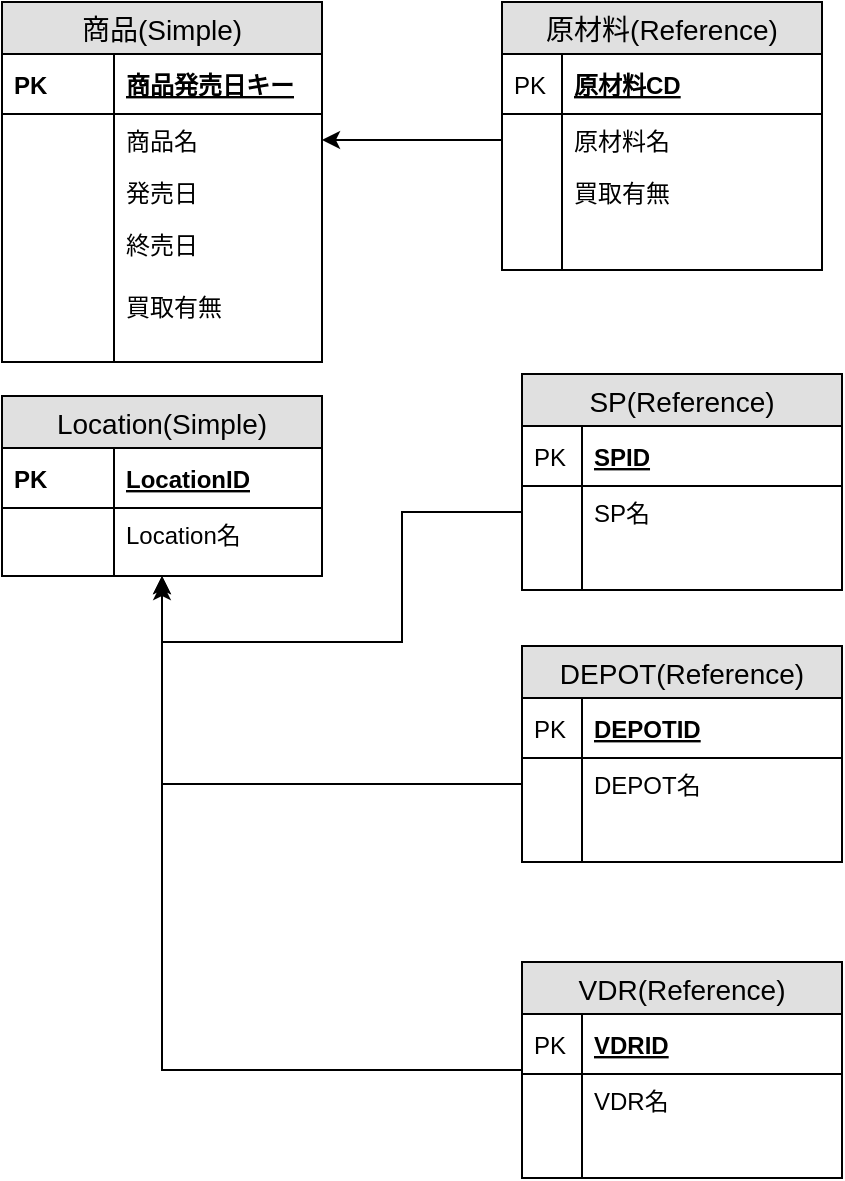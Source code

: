 <mxfile version="10.9.4" type="github"><diagram name="Page-1" id="e56a1550-8fbb-45ad-956c-1786394a9013"><mxGraphModel dx="2062" dy="764" grid="1" gridSize="10" guides="1" tooltips="1" connect="1" arrows="1" fold="1" page="1" pageScale="1" pageWidth="1100" pageHeight="850" background="#ffffff" math="0" shadow="0"><root><mxCell id="0"/><mxCell id="1" parent="0"/><mxCell id="QHdMc44s9FhLpH0v4eKT-12" value="原材料(Reference)" style="swimlane;fontStyle=0;childLayout=stackLayout;horizontal=1;startSize=26;fillColor=#e0e0e0;horizontalStack=0;resizeParent=1;resizeParentMax=0;resizeLast=0;collapsible=1;marginBottom=0;swimlaneFillColor=#ffffff;align=center;fontSize=14;" parent="1" vertex="1"><mxGeometry x="280" y="80" width="160" height="134" as="geometry"/></mxCell><mxCell id="QHdMc44s9FhLpH0v4eKT-13" value="原材料CD" style="shape=partialRectangle;top=0;left=0;right=0;bottom=1;align=left;verticalAlign=middle;fillColor=none;spacingLeft=34;spacingRight=4;overflow=hidden;rotatable=0;points=[[0,0.5],[1,0.5]];portConstraint=eastwest;dropTarget=0;fontStyle=5;fontSize=12;" parent="QHdMc44s9FhLpH0v4eKT-12" vertex="1"><mxGeometry y="26" width="160" height="30" as="geometry"/></mxCell><mxCell id="QHdMc44s9FhLpH0v4eKT-14" value="PK" style="shape=partialRectangle;top=0;left=0;bottom=0;fillColor=none;align=left;verticalAlign=middle;spacingLeft=4;spacingRight=4;overflow=hidden;rotatable=0;points=[];portConstraint=eastwest;part=1;fontSize=12;" parent="QHdMc44s9FhLpH0v4eKT-13" vertex="1" connectable="0"><mxGeometry width="30" height="30" as="geometry"/></mxCell><mxCell id="QHdMc44s9FhLpH0v4eKT-15" value="原材料名" style="shape=partialRectangle;top=0;left=0;right=0;bottom=0;align=left;verticalAlign=top;fillColor=none;spacingLeft=34;spacingRight=4;overflow=hidden;rotatable=0;points=[[0,0.5],[1,0.5]];portConstraint=eastwest;dropTarget=0;fontSize=12;" parent="QHdMc44s9FhLpH0v4eKT-12" vertex="1"><mxGeometry y="56" width="160" height="26" as="geometry"/></mxCell><mxCell id="QHdMc44s9FhLpH0v4eKT-16" value="" style="shape=partialRectangle;top=0;left=0;bottom=0;fillColor=none;align=left;verticalAlign=top;spacingLeft=4;spacingRight=4;overflow=hidden;rotatable=0;points=[];portConstraint=eastwest;part=1;fontSize=12;" parent="QHdMc44s9FhLpH0v4eKT-15" vertex="1" connectable="0"><mxGeometry width="30" height="26" as="geometry"/></mxCell><mxCell id="QHdMc44s9FhLpH0v4eKT-19" value="買取有無" style="shape=partialRectangle;top=0;left=0;right=0;bottom=0;align=left;verticalAlign=top;fillColor=none;spacingLeft=34;spacingRight=4;overflow=hidden;rotatable=0;points=[[0,0.5],[1,0.5]];portConstraint=eastwest;dropTarget=0;fontSize=12;" parent="QHdMc44s9FhLpH0v4eKT-12" vertex="1"><mxGeometry y="82" width="160" height="26" as="geometry"/></mxCell><mxCell id="QHdMc44s9FhLpH0v4eKT-20" value="" style="shape=partialRectangle;top=0;left=0;bottom=0;fillColor=none;align=left;verticalAlign=top;spacingLeft=4;spacingRight=4;overflow=hidden;rotatable=0;points=[];portConstraint=eastwest;part=1;fontSize=12;" parent="QHdMc44s9FhLpH0v4eKT-19" vertex="1" connectable="0"><mxGeometry width="30" height="26" as="geometry"/></mxCell><mxCell id="QHdMc44s9FhLpH0v4eKT-17" value="" style="shape=partialRectangle;top=0;left=0;right=0;bottom=0;align=left;verticalAlign=top;fillColor=none;spacingLeft=34;spacingRight=4;overflow=hidden;rotatable=0;points=[[0,0.5],[1,0.5]];portConstraint=eastwest;dropTarget=0;fontSize=12;" parent="QHdMc44s9FhLpH0v4eKT-12" vertex="1"><mxGeometry y="108" width="160" height="26" as="geometry"/></mxCell><mxCell id="QHdMc44s9FhLpH0v4eKT-18" value="" style="shape=partialRectangle;top=0;left=0;bottom=0;fillColor=none;align=left;verticalAlign=top;spacingLeft=4;spacingRight=4;overflow=hidden;rotatable=0;points=[];portConstraint=eastwest;part=1;fontSize=12;" parent="QHdMc44s9FhLpH0v4eKT-17" vertex="1" connectable="0"><mxGeometry width="30" height="26" as="geometry"/></mxCell><mxCell id="QHdMc44s9FhLpH0v4eKT-30" value="商品(Simple)" style="swimlane;fontStyle=0;childLayout=stackLayout;horizontal=1;startSize=26;fillColor=#e0e0e0;horizontalStack=0;resizeParent=1;resizeParentMax=0;resizeLast=0;collapsible=1;marginBottom=0;swimlaneFillColor=#ffffff;align=center;fontSize=14;" parent="1" vertex="1"><mxGeometry x="30" y="80" width="160" height="180" as="geometry"/></mxCell><mxCell id="QHdMc44s9FhLpH0v4eKT-33" value="商品発売日キー" style="shape=partialRectangle;top=0;left=0;right=0;bottom=1;align=left;verticalAlign=middle;fillColor=none;spacingLeft=60;spacingRight=4;overflow=hidden;rotatable=0;points=[[0,0.5],[1,0.5]];portConstraint=eastwest;dropTarget=0;fontStyle=5;fontSize=12;" parent="QHdMc44s9FhLpH0v4eKT-30" vertex="1"><mxGeometry y="26" width="160" height="30" as="geometry"/></mxCell><mxCell id="QHdMc44s9FhLpH0v4eKT-34" value="PK" style="shape=partialRectangle;fontStyle=1;top=0;left=0;bottom=0;fillColor=none;align=left;verticalAlign=middle;spacingLeft=4;spacingRight=4;overflow=hidden;rotatable=0;points=[];portConstraint=eastwest;part=1;fontSize=12;" parent="QHdMc44s9FhLpH0v4eKT-33" vertex="1" connectable="0"><mxGeometry width="56" height="30" as="geometry"/></mxCell><mxCell id="QHdMc44s9FhLpH0v4eKT-35" value="商品名" style="shape=partialRectangle;top=0;left=0;right=0;bottom=0;align=left;verticalAlign=top;fillColor=none;spacingLeft=60;spacingRight=4;overflow=hidden;rotatable=0;points=[[0,0.5],[1,0.5]];portConstraint=eastwest;dropTarget=0;fontSize=12;" parent="QHdMc44s9FhLpH0v4eKT-30" vertex="1"><mxGeometry y="56" width="160" height="26" as="geometry"/></mxCell><mxCell id="QHdMc44s9FhLpH0v4eKT-36" value="" style="shape=partialRectangle;top=0;left=0;bottom=0;fillColor=none;align=left;verticalAlign=top;spacingLeft=4;spacingRight=4;overflow=hidden;rotatable=0;points=[];portConstraint=eastwest;part=1;fontSize=12;" parent="QHdMc44s9FhLpH0v4eKT-35" vertex="1" connectable="0"><mxGeometry width="56" height="26" as="geometry"/></mxCell><mxCell id="QHdMc44s9FhLpH0v4eKT-38" value="発売日" style="shape=partialRectangle;top=0;left=0;right=0;bottom=0;align=left;verticalAlign=top;fillColor=none;spacingLeft=60;spacingRight=4;overflow=hidden;rotatable=0;points=[[0,0.5],[1,0.5]];portConstraint=eastwest;dropTarget=0;fontSize=12;" parent="QHdMc44s9FhLpH0v4eKT-30" vertex="1"><mxGeometry y="82" width="160" height="26" as="geometry"/></mxCell><mxCell id="QHdMc44s9FhLpH0v4eKT-39" value="" style="shape=partialRectangle;top=0;left=0;bottom=0;fillColor=none;align=left;verticalAlign=top;spacingLeft=4;spacingRight=4;overflow=hidden;rotatable=0;points=[];portConstraint=eastwest;part=1;fontSize=12;" parent="QHdMc44s9FhLpH0v4eKT-38" vertex="1" connectable="0"><mxGeometry width="56" height="26" as="geometry"/></mxCell><mxCell id="QHdMc44s9FhLpH0v4eKT-40" value="終売日" style="shape=partialRectangle;top=0;left=0;right=0;bottom=0;align=left;verticalAlign=top;fillColor=none;spacingLeft=60;spacingRight=4;overflow=hidden;rotatable=0;points=[[0,0.5],[1,0.5]];portConstraint=eastwest;dropTarget=0;fontSize=12;" parent="QHdMc44s9FhLpH0v4eKT-30" vertex="1"><mxGeometry y="108" width="160" height="26" as="geometry"/></mxCell><mxCell id="QHdMc44s9FhLpH0v4eKT-41" value="" style="shape=partialRectangle;top=0;left=0;bottom=0;fillColor=none;align=left;verticalAlign=top;spacingLeft=4;spacingRight=4;overflow=hidden;rotatable=0;points=[];portConstraint=eastwest;part=1;fontSize=12;" parent="QHdMc44s9FhLpH0v4eKT-40" vertex="1" connectable="0"><mxGeometry width="56" height="26" as="geometry"/></mxCell><mxCell id="QHdMc44s9FhLpH0v4eKT-31" value="" style="shape=partialRectangle;top=0;left=0;right=0;bottom=0;align=left;verticalAlign=middle;fillColor=none;spacingLeft=60;spacingRight=4;overflow=hidden;rotatable=0;points=[[0,0.5],[1,0.5]];portConstraint=eastwest;dropTarget=0;fontStyle=5;fontSize=12;" parent="QHdMc44s9FhLpH0v4eKT-30" vertex="1"><mxGeometry y="134" width="160" height="46" as="geometry"/></mxCell><mxCell id="QHdMc44s9FhLpH0v4eKT-32" value="" style="shape=partialRectangle;fontStyle=1;top=0;left=0;bottom=0;fillColor=none;align=left;verticalAlign=middle;spacingLeft=4;spacingRight=4;overflow=hidden;rotatable=0;points=[];portConstraint=eastwest;part=1;fontSize=12;" parent="QHdMc44s9FhLpH0v4eKT-31" vertex="1" connectable="0"><mxGeometry width="56" height="46" as="geometry"/></mxCell><mxCell id="QHdMc44s9FhLpH0v4eKT-42" value="買取有無" style="shape=partialRectangle;top=0;left=0;right=0;bottom=0;align=left;verticalAlign=top;fillColor=none;spacingLeft=60;spacingRight=4;overflow=hidden;rotatable=0;points=[[0,0.5],[1,0.5]];portConstraint=eastwest;dropTarget=0;fontSize=12;" parent="1" vertex="1"><mxGeometry x="30" y="219" width="160" height="26" as="geometry"/></mxCell><mxCell id="QHdMc44s9FhLpH0v4eKT-43" value="" style="shape=partialRectangle;top=0;left=0;bottom=0;fillColor=none;align=left;verticalAlign=top;spacingLeft=4;spacingRight=4;overflow=hidden;rotatable=0;points=[];portConstraint=eastwest;part=1;fontSize=12;" parent="QHdMc44s9FhLpH0v4eKT-42" vertex="1" connectable="0"><mxGeometry width="56" height="26" as="geometry"/></mxCell><object label="" Relationship="Refrence" id="QHdMc44s9FhLpH0v4eKT-44"><mxCell style="edgeStyle=orthogonalEdgeStyle;rounded=0;orthogonalLoop=1;jettySize=auto;html=1;entryX=1;entryY=0.5;entryDx=0;entryDy=0;" parent="1" source="QHdMc44s9FhLpH0v4eKT-15" target="QHdMc44s9FhLpH0v4eKT-35" edge="1"><mxGeometry relative="1" as="geometry"/></mxCell></object><mxCell id="QHdMc44s9FhLpH0v4eKT-45" value="Location(Simple)" style="swimlane;fontStyle=0;childLayout=stackLayout;horizontal=1;startSize=26;fillColor=#e0e0e0;horizontalStack=0;resizeParent=1;resizeParentMax=0;resizeLast=0;collapsible=1;marginBottom=0;swimlaneFillColor=#ffffff;align=center;fontSize=14;" parent="1" vertex="1"><mxGeometry x="30" y="277" width="160" height="90" as="geometry"/></mxCell><mxCell id="QHdMc44s9FhLpH0v4eKT-46" value="LocationID" style="shape=partialRectangle;top=0;left=0;right=0;bottom=1;align=left;verticalAlign=middle;fillColor=none;spacingLeft=60;spacingRight=4;overflow=hidden;rotatable=0;points=[[0,0.5],[1,0.5]];portConstraint=eastwest;dropTarget=0;fontStyle=5;fontSize=12;" parent="QHdMc44s9FhLpH0v4eKT-45" vertex="1"><mxGeometry y="26" width="160" height="30" as="geometry"/></mxCell><mxCell id="QHdMc44s9FhLpH0v4eKT-47" value="PK" style="shape=partialRectangle;fontStyle=1;top=0;left=0;bottom=0;fillColor=none;align=left;verticalAlign=middle;spacingLeft=4;spacingRight=4;overflow=hidden;rotatable=0;points=[];portConstraint=eastwest;part=1;fontSize=12;" parent="QHdMc44s9FhLpH0v4eKT-46" vertex="1" connectable="0"><mxGeometry width="56" height="30" as="geometry"/></mxCell><mxCell id="QHdMc44s9FhLpH0v4eKT-48" value="Location名" style="shape=partialRectangle;top=0;left=0;right=0;bottom=0;align=left;verticalAlign=top;fillColor=none;spacingLeft=60;spacingRight=4;overflow=hidden;rotatable=0;points=[[0,0.5],[1,0.5]];portConstraint=eastwest;dropTarget=0;fontSize=12;" parent="QHdMc44s9FhLpH0v4eKT-45" vertex="1"><mxGeometry y="56" width="160" height="26" as="geometry"/></mxCell><mxCell id="QHdMc44s9FhLpH0v4eKT-49" value="" style="shape=partialRectangle;top=0;left=0;bottom=0;fillColor=none;align=left;verticalAlign=top;spacingLeft=4;spacingRight=4;overflow=hidden;rotatable=0;points=[];portConstraint=eastwest;part=1;fontSize=12;" parent="QHdMc44s9FhLpH0v4eKT-48" vertex="1" connectable="0"><mxGeometry width="56" height="26" as="geometry"/></mxCell><mxCell id="QHdMc44s9FhLpH0v4eKT-54" value="" style="shape=partialRectangle;top=0;left=0;right=0;bottom=0;align=left;verticalAlign=middle;fillColor=none;spacingLeft=60;spacingRight=4;overflow=hidden;rotatable=0;points=[[0,0.5],[1,0.5]];portConstraint=eastwest;dropTarget=0;fontStyle=5;fontSize=12;" parent="QHdMc44s9FhLpH0v4eKT-45" vertex="1"><mxGeometry y="82" width="160" height="8" as="geometry"/></mxCell><mxCell id="QHdMc44s9FhLpH0v4eKT-55" value="" style="shape=partialRectangle;fontStyle=1;top=0;left=0;bottom=0;fillColor=none;align=left;verticalAlign=middle;spacingLeft=4;spacingRight=4;overflow=hidden;rotatable=0;points=[];portConstraint=eastwest;part=1;fontSize=12;" parent="QHdMc44s9FhLpH0v4eKT-54" vertex="1" connectable="0"><mxGeometry width="56" height="8" as="geometry"/></mxCell><mxCell id="QHdMc44s9FhLpH0v4eKT-56" value="SP(Reference)" style="swimlane;fontStyle=0;childLayout=stackLayout;horizontal=1;startSize=26;fillColor=#e0e0e0;horizontalStack=0;resizeParent=1;resizeParentMax=0;resizeLast=0;collapsible=1;marginBottom=0;swimlaneFillColor=#ffffff;align=center;fontSize=14;" parent="1" vertex="1"><mxGeometry x="290" y="266" width="160" height="108" as="geometry"/></mxCell><mxCell id="QHdMc44s9FhLpH0v4eKT-57" value="SPID" style="shape=partialRectangle;top=0;left=0;right=0;bottom=1;align=left;verticalAlign=middle;fillColor=none;spacingLeft=34;spacingRight=4;overflow=hidden;rotatable=0;points=[[0,0.5],[1,0.5]];portConstraint=eastwest;dropTarget=0;fontStyle=5;fontSize=12;" parent="QHdMc44s9FhLpH0v4eKT-56" vertex="1"><mxGeometry y="26" width="160" height="30" as="geometry"/></mxCell><mxCell id="QHdMc44s9FhLpH0v4eKT-58" value="PK" style="shape=partialRectangle;top=0;left=0;bottom=0;fillColor=none;align=left;verticalAlign=middle;spacingLeft=4;spacingRight=4;overflow=hidden;rotatable=0;points=[];portConstraint=eastwest;part=1;fontSize=12;" parent="QHdMc44s9FhLpH0v4eKT-57" vertex="1" connectable="0"><mxGeometry width="30" height="30" as="geometry"/></mxCell><mxCell id="QHdMc44s9FhLpH0v4eKT-59" value="SP名" style="shape=partialRectangle;top=0;left=0;right=0;bottom=0;align=left;verticalAlign=top;fillColor=none;spacingLeft=34;spacingRight=4;overflow=hidden;rotatable=0;points=[[0,0.5],[1,0.5]];portConstraint=eastwest;dropTarget=0;fontSize=12;" parent="QHdMc44s9FhLpH0v4eKT-56" vertex="1"><mxGeometry y="56" width="160" height="26" as="geometry"/></mxCell><mxCell id="QHdMc44s9FhLpH0v4eKT-60" value="" style="shape=partialRectangle;top=0;left=0;bottom=0;fillColor=none;align=left;verticalAlign=top;spacingLeft=4;spacingRight=4;overflow=hidden;rotatable=0;points=[];portConstraint=eastwest;part=1;fontSize=12;" parent="QHdMc44s9FhLpH0v4eKT-59" vertex="1" connectable="0"><mxGeometry width="30" height="26" as="geometry"/></mxCell><mxCell id="QHdMc44s9FhLpH0v4eKT-63" value="" style="shape=partialRectangle;top=0;left=0;right=0;bottom=0;align=left;verticalAlign=top;fillColor=none;spacingLeft=34;spacingRight=4;overflow=hidden;rotatable=0;points=[[0,0.5],[1,0.5]];portConstraint=eastwest;dropTarget=0;fontSize=12;" parent="QHdMc44s9FhLpH0v4eKT-56" vertex="1"><mxGeometry y="82" width="160" height="26" as="geometry"/></mxCell><mxCell id="QHdMc44s9FhLpH0v4eKT-64" value="" style="shape=partialRectangle;top=0;left=0;bottom=0;fillColor=none;align=left;verticalAlign=top;spacingLeft=4;spacingRight=4;overflow=hidden;rotatable=0;points=[];portConstraint=eastwest;part=1;fontSize=12;" parent="QHdMc44s9FhLpH0v4eKT-63" vertex="1" connectable="0"><mxGeometry width="30" height="26" as="geometry"/></mxCell><mxCell id="QHdMc44s9FhLpH0v4eKT-65" value="DEPOT(Reference)" style="swimlane;fontStyle=0;childLayout=stackLayout;horizontal=1;startSize=26;fillColor=#e0e0e0;horizontalStack=0;resizeParent=1;resizeParentMax=0;resizeLast=0;collapsible=1;marginBottom=0;swimlaneFillColor=#ffffff;align=center;fontSize=14;" parent="1" vertex="1"><mxGeometry x="290" y="402" width="160" height="108" as="geometry"><mxRectangle x="290" y="402" width="80" height="26" as="alternateBounds"/></mxGeometry></mxCell><mxCell id="QHdMc44s9FhLpH0v4eKT-66" value="DEPOTID" style="shape=partialRectangle;top=0;left=0;right=0;bottom=1;align=left;verticalAlign=middle;fillColor=none;spacingLeft=34;spacingRight=4;overflow=hidden;rotatable=0;points=[[0,0.5],[1,0.5]];portConstraint=eastwest;dropTarget=0;fontStyle=5;fontSize=12;" parent="QHdMc44s9FhLpH0v4eKT-65" vertex="1"><mxGeometry y="26" width="160" height="30" as="geometry"/></mxCell><mxCell id="QHdMc44s9FhLpH0v4eKT-67" value="PK" style="shape=partialRectangle;top=0;left=0;bottom=0;fillColor=none;align=left;verticalAlign=middle;spacingLeft=4;spacingRight=4;overflow=hidden;rotatable=0;points=[];portConstraint=eastwest;part=1;fontSize=12;" parent="QHdMc44s9FhLpH0v4eKT-66" vertex="1" connectable="0"><mxGeometry width="30" height="30" as="geometry"/></mxCell><mxCell id="QHdMc44s9FhLpH0v4eKT-68" value="DEPOT名" style="shape=partialRectangle;top=0;left=0;right=0;bottom=0;align=left;verticalAlign=top;fillColor=none;spacingLeft=34;spacingRight=4;overflow=hidden;rotatable=0;points=[[0,0.5],[1,0.5]];portConstraint=eastwest;dropTarget=0;fontSize=12;" parent="QHdMc44s9FhLpH0v4eKT-65" vertex="1"><mxGeometry y="56" width="160" height="26" as="geometry"/></mxCell><mxCell id="QHdMc44s9FhLpH0v4eKT-69" value="" style="shape=partialRectangle;top=0;left=0;bottom=0;fillColor=none;align=left;verticalAlign=top;spacingLeft=4;spacingRight=4;overflow=hidden;rotatable=0;points=[];portConstraint=eastwest;part=1;fontSize=12;" parent="QHdMc44s9FhLpH0v4eKT-68" vertex="1" connectable="0"><mxGeometry width="30" height="26" as="geometry"/></mxCell><mxCell id="QHdMc44s9FhLpH0v4eKT-70" value="" style="shape=partialRectangle;top=0;left=0;right=0;bottom=0;align=left;verticalAlign=top;fillColor=none;spacingLeft=34;spacingRight=4;overflow=hidden;rotatable=0;points=[[0,0.5],[1,0.5]];portConstraint=eastwest;dropTarget=0;fontSize=12;" parent="QHdMc44s9FhLpH0v4eKT-65" vertex="1"><mxGeometry y="82" width="160" height="26" as="geometry"/></mxCell><mxCell id="QHdMc44s9FhLpH0v4eKT-71" value="" style="shape=partialRectangle;top=0;left=0;bottom=0;fillColor=none;align=left;verticalAlign=top;spacingLeft=4;spacingRight=4;overflow=hidden;rotatable=0;points=[];portConstraint=eastwest;part=1;fontSize=12;" parent="QHdMc44s9FhLpH0v4eKT-70" vertex="1" connectable="0"><mxGeometry width="30" height="26" as="geometry"/></mxCell><mxCell id="QHdMc44s9FhLpH0v4eKT-83" style="edgeStyle=orthogonalEdgeStyle;rounded=0;orthogonalLoop=1;jettySize=auto;html=1;" parent="1" source="QHdMc44s9FhLpH0v4eKT-72" target="QHdMc44s9FhLpH0v4eKT-45" edge="1"><mxGeometry relative="1" as="geometry"/></mxCell><mxCell id="QHdMc44s9FhLpH0v4eKT-72" value="VDR(Reference)" style="swimlane;fontStyle=0;childLayout=stackLayout;horizontal=1;startSize=26;fillColor=#e0e0e0;horizontalStack=0;resizeParent=1;resizeParentMax=0;resizeLast=0;collapsible=1;marginBottom=0;swimlaneFillColor=#ffffff;align=center;fontSize=14;" parent="1" vertex="1"><mxGeometry x="290" y="560" width="160" height="108" as="geometry"><mxRectangle x="290" y="402" width="80" height="26" as="alternateBounds"/></mxGeometry></mxCell><mxCell id="QHdMc44s9FhLpH0v4eKT-73" value="VDRID" style="shape=partialRectangle;top=0;left=0;right=0;bottom=1;align=left;verticalAlign=middle;fillColor=none;spacingLeft=34;spacingRight=4;overflow=hidden;rotatable=0;points=[[0,0.5],[1,0.5]];portConstraint=eastwest;dropTarget=0;fontStyle=5;fontSize=12;" parent="QHdMc44s9FhLpH0v4eKT-72" vertex="1"><mxGeometry y="26" width="160" height="30" as="geometry"/></mxCell><mxCell id="QHdMc44s9FhLpH0v4eKT-74" value="PK" style="shape=partialRectangle;top=0;left=0;bottom=0;fillColor=none;align=left;verticalAlign=middle;spacingLeft=4;spacingRight=4;overflow=hidden;rotatable=0;points=[];portConstraint=eastwest;part=1;fontSize=12;" parent="QHdMc44s9FhLpH0v4eKT-73" vertex="1" connectable="0"><mxGeometry width="30" height="30" as="geometry"/></mxCell><mxCell id="QHdMc44s9FhLpH0v4eKT-75" value="VDR名" style="shape=partialRectangle;top=0;left=0;right=0;bottom=0;align=left;verticalAlign=top;fillColor=none;spacingLeft=34;spacingRight=4;overflow=hidden;rotatable=0;points=[[0,0.5],[1,0.5]];portConstraint=eastwest;dropTarget=0;fontSize=12;" parent="QHdMc44s9FhLpH0v4eKT-72" vertex="1"><mxGeometry y="56" width="160" height="26" as="geometry"/></mxCell><mxCell id="QHdMc44s9FhLpH0v4eKT-76" value="" style="shape=partialRectangle;top=0;left=0;bottom=0;fillColor=none;align=left;verticalAlign=top;spacingLeft=4;spacingRight=4;overflow=hidden;rotatable=0;points=[];portConstraint=eastwest;part=1;fontSize=12;" parent="QHdMc44s9FhLpH0v4eKT-75" vertex="1" connectable="0"><mxGeometry width="30" height="26" as="geometry"/></mxCell><mxCell id="QHdMc44s9FhLpH0v4eKT-77" value="" style="shape=partialRectangle;top=0;left=0;right=0;bottom=0;align=left;verticalAlign=top;fillColor=none;spacingLeft=34;spacingRight=4;overflow=hidden;rotatable=0;points=[[0,0.5],[1,0.5]];portConstraint=eastwest;dropTarget=0;fontSize=12;" parent="QHdMc44s9FhLpH0v4eKT-72" vertex="1"><mxGeometry y="82" width="160" height="26" as="geometry"/></mxCell><mxCell id="QHdMc44s9FhLpH0v4eKT-78" value="" style="shape=partialRectangle;top=0;left=0;bottom=0;fillColor=none;align=left;verticalAlign=top;spacingLeft=4;spacingRight=4;overflow=hidden;rotatable=0;points=[];portConstraint=eastwest;part=1;fontSize=12;" parent="QHdMc44s9FhLpH0v4eKT-77" vertex="1" connectable="0"><mxGeometry width="30" height="26" as="geometry"/></mxCell><mxCell id="QHdMc44s9FhLpH0v4eKT-81" style="edgeStyle=orthogonalEdgeStyle;rounded=0;orthogonalLoop=1;jettySize=auto;html=1;" parent="1" source="QHdMc44s9FhLpH0v4eKT-59" edge="1"><mxGeometry relative="1" as="geometry"><mxPoint x="110" y="370" as="targetPoint"/><Array as="points"><mxPoint x="230" y="335"/><mxPoint x="230" y="400"/><mxPoint x="110" y="400"/></Array></mxGeometry></mxCell><mxCell id="QHdMc44s9FhLpH0v4eKT-82" style="edgeStyle=orthogonalEdgeStyle;rounded=0;orthogonalLoop=1;jettySize=auto;html=1;" parent="1" source="QHdMc44s9FhLpH0v4eKT-68" target="QHdMc44s9FhLpH0v4eKT-45" edge="1"><mxGeometry relative="1" as="geometry"/></mxCell></root></mxGraphModel></diagram><diagram id="Uo0h5p_ZHlrauYP7S4NU" name="Page-2"><mxGraphModel dx="2062" dy="764" grid="1" gridSize="10" guides="1" tooltips="1" connect="1" arrows="1" fold="1" page="1" pageScale="1" pageWidth="827" pageHeight="1169" math="0" shadow="0"><root><mxCell id="DcbQVUE9U0N_r1BRC3Og-0"/><mxCell id="DcbQVUE9U0N_r1BRC3Og-1" parent="DcbQVUE9U0N_r1BRC3Og-0"/></root></mxGraphModel></diagram></mxfile>